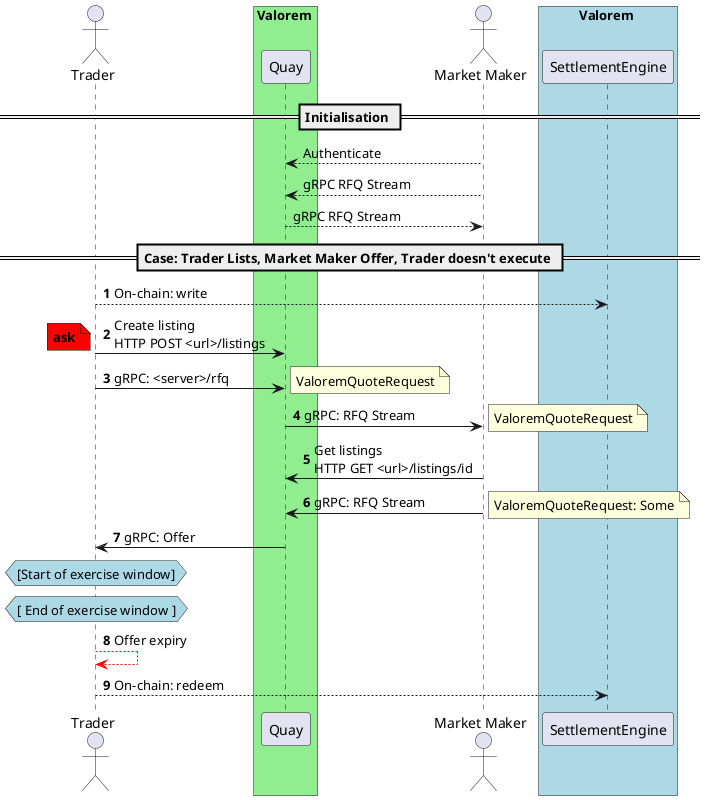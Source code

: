 @startuml

actor Trader
box Valorem #LightGreen
participant Quay
end box
actor "Market Maker" as MM
box Valorem #LightBlue
participant SettlementEngine as SE
end box

== Initialisation ==
MM --> Quay: Authenticate
MM --> Quay: gRPC RFQ Stream
Quay --> MM: gRPC RFQ Stream

== Case: Trader Lists, Market Maker Offer, Trader doesn't execute ==
autonumber
Trader --> SE: On-chain: write
Trader -> Quay: Create listing\nHTTP POST <url>/listings
note left #red
**ask**
end note
Trader -> Quay: gRPC: <server>/rfq
note right
ValoremQuoteRequest
end note
Quay -> MM: gRPC: RFQ Stream
note right
ValoremQuoteRequest
end note
MM -> Quay: Get listings\nHTTP GET <url>/listings/id
MM -> Quay: gRPC: RFQ Stream
note right
ValoremQuoteRequest: Some
end note
Quay -> Trader: gRPC: Offer
hnote over Trader #lightBlue
[Start of exercise window]
end hnote
hnote over Trader #lightBlue
[ End of exercise window ]
end hnote
Trader -[#red]-> Trader: Offer expiry
Trader --> SE: On-chain: redeem
@enduml